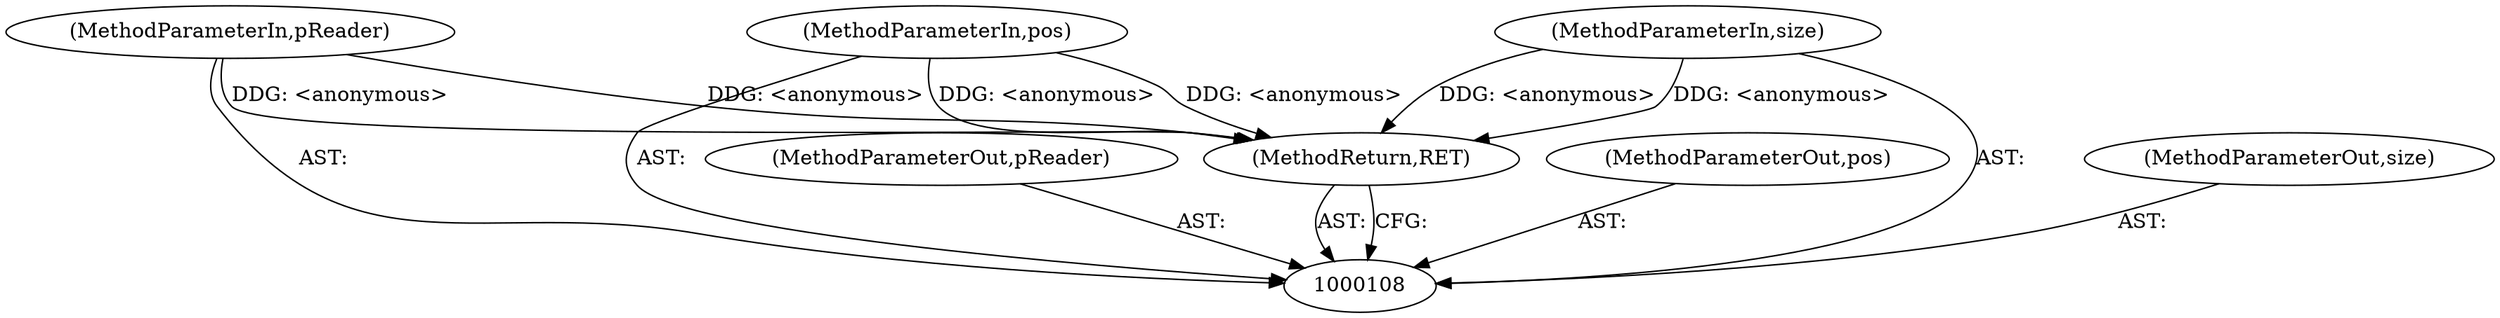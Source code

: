 digraph "0_Android_04839626ed859623901ebd3a5fd483982186b59d_176" {
"1000113" [label="(MethodReturn,RET)"];
"1000109" [label="(MethodParameterIn,pReader)"];
"1000132" [label="(MethodParameterOut,pReader)"];
"1000110" [label="(MethodParameterIn,pos)"];
"1000133" [label="(MethodParameterOut,pos)"];
"1000111" [label="(MethodParameterIn,size)"];
"1000134" [label="(MethodParameterOut,size)"];
"1000113" -> "1000108"  [label="AST: "];
"1000113" -> "1000108"  [label="CFG: "];
"1000111" -> "1000113"  [label="DDG: <anonymous>"];
"1000110" -> "1000113"  [label="DDG: <anonymous>"];
"1000109" -> "1000113"  [label="DDG: <anonymous>"];
"1000109" -> "1000108"  [label="AST: "];
"1000109" -> "1000113"  [label="DDG: <anonymous>"];
"1000132" -> "1000108"  [label="AST: "];
"1000110" -> "1000108"  [label="AST: "];
"1000110" -> "1000113"  [label="DDG: <anonymous>"];
"1000133" -> "1000108"  [label="AST: "];
"1000111" -> "1000108"  [label="AST: "];
"1000111" -> "1000113"  [label="DDG: <anonymous>"];
"1000134" -> "1000108"  [label="AST: "];
}
